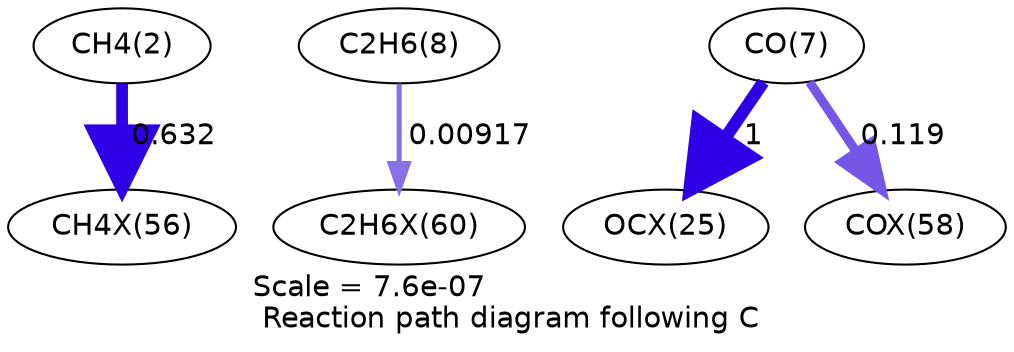 digraph reaction_paths {
center=1;
s2 -> s38[fontname="Helvetica", style="setlinewidth(5.65)", arrowsize=2.83, color="0.7, 1.13, 0.9"
, label=" 0.632"];
s8 -> s41[fontname="Helvetica", style="setlinewidth(2.46)", arrowsize=1.23, color="0.7, 0.509, 0.9"
, label=" 0.00917"];
s7 -> s34[fontname="Helvetica", style="setlinewidth(6)", arrowsize=3, color="0.7, 1.5, 0.9"
, label=" 1"];
s7 -> s40[fontname="Helvetica", style="setlinewidth(4.39)", arrowsize=2.2, color="0.7, 0.619, 0.9"
, label=" 0.119"];
s2 [ fontname="Helvetica", label="CH4(2)"];
s7 [ fontname="Helvetica", label="CO(7)"];
s8 [ fontname="Helvetica", label="C2H6(8)"];
s34 [ fontname="Helvetica", label="OCX(25)"];
s38 [ fontname="Helvetica", label="CH4X(56)"];
s40 [ fontname="Helvetica", label="COX(58)"];
s41 [ fontname="Helvetica", label="C2H6X(60)"];
 label = "Scale = 7.6e-07\l Reaction path diagram following C";
 fontname = "Helvetica";
}
